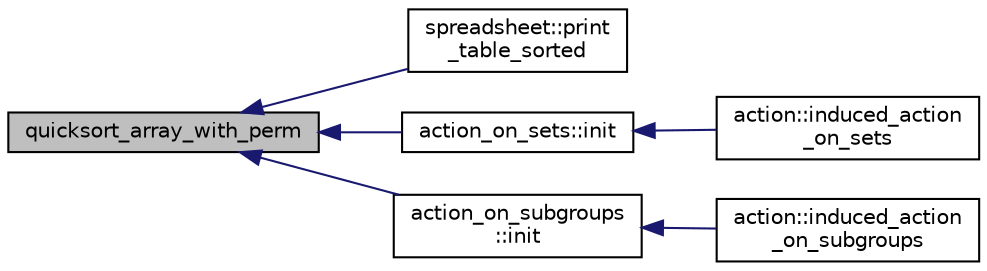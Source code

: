 digraph "quicksort_array_with_perm"
{
  edge [fontname="Helvetica",fontsize="10",labelfontname="Helvetica",labelfontsize="10"];
  node [fontname="Helvetica",fontsize="10",shape=record];
  rankdir="LR";
  Node7767 [label="quicksort_array_with_perm",height=0.2,width=0.4,color="black", fillcolor="grey75", style="filled", fontcolor="black"];
  Node7767 -> Node7768 [dir="back",color="midnightblue",fontsize="10",style="solid",fontname="Helvetica"];
  Node7768 [label="spreadsheet::print\l_table_sorted",height=0.2,width=0.4,color="black", fillcolor="white", style="filled",URL="$d8/d11/classspreadsheet.html#ab1449d4cae40dd8c52d92f7edf95433a"];
  Node7767 -> Node7769 [dir="back",color="midnightblue",fontsize="10",style="solid",fontname="Helvetica"];
  Node7769 [label="action_on_sets::init",height=0.2,width=0.4,color="black", fillcolor="white", style="filled",URL="$da/d37/classaction__on__sets.html#a1075f47e9a27352a596cff7f5f599f2f"];
  Node7769 -> Node7770 [dir="back",color="midnightblue",fontsize="10",style="solid",fontname="Helvetica"];
  Node7770 [label="action::induced_action\l_on_sets",height=0.2,width=0.4,color="black", fillcolor="white", style="filled",URL="$d2/d86/classaction.html#a09639acee6b88644c103b17050cc32f1"];
  Node7767 -> Node7771 [dir="back",color="midnightblue",fontsize="10",style="solid",fontname="Helvetica"];
  Node7771 [label="action_on_subgroups\l::init",height=0.2,width=0.4,color="black", fillcolor="white", style="filled",URL="$d6/da4/classaction__on__subgroups.html#af974b4d4a7b840fe84009db7de78f261"];
  Node7771 -> Node7772 [dir="back",color="midnightblue",fontsize="10",style="solid",fontname="Helvetica"];
  Node7772 [label="action::induced_action\l_on_subgroups",height=0.2,width=0.4,color="black", fillcolor="white", style="filled",URL="$d2/d86/classaction.html#ad0de7ea45a2a73c1b8e0f52ee3ce4610"];
}
